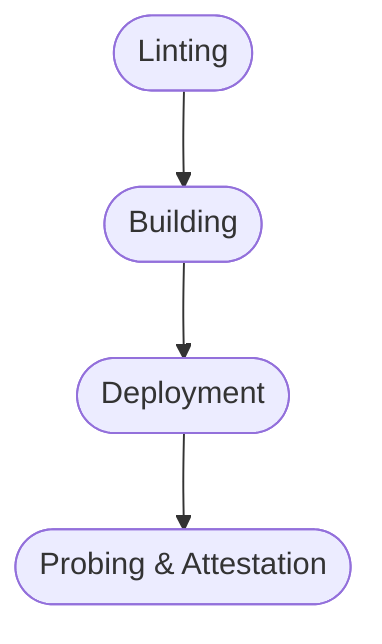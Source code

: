 flowchart TD
    linting([Linting])
    building([Building])
    deployment([Deployment])
    probing([Probing & Attestation])

    linting --> building
    building --> deployment
    deployment --> probing

    click linting href "#linting-phase" "Jump to the linting phase section"
    click building href "#building-phase" "Jump to the building phase section"
    click deployment href "#deployment-phase" "Jump to the deployment phase section"
    click probing href "#probing-attestation-phase" "Jump to the probing & attestation phase section"